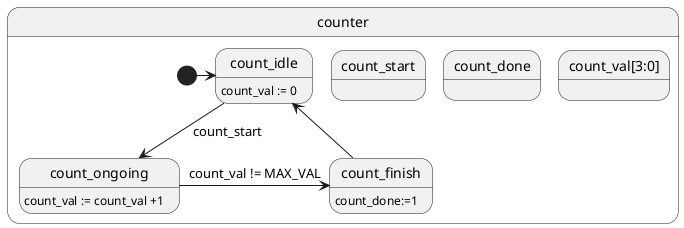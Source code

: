 @startuml
state counter{
state count_start
state count_done
state "count_val[3:0]"
[*] -> count_idle
count_idle --> count_ongoing: count_start
state count_idle: count_val := 0
state count_ongoing: count_val := count_val +1
count_ongoing -> count_finish: count_val != MAX_VAL
state count_finish: count_done:=1
count_finish -> count_idle
}
@enduml
